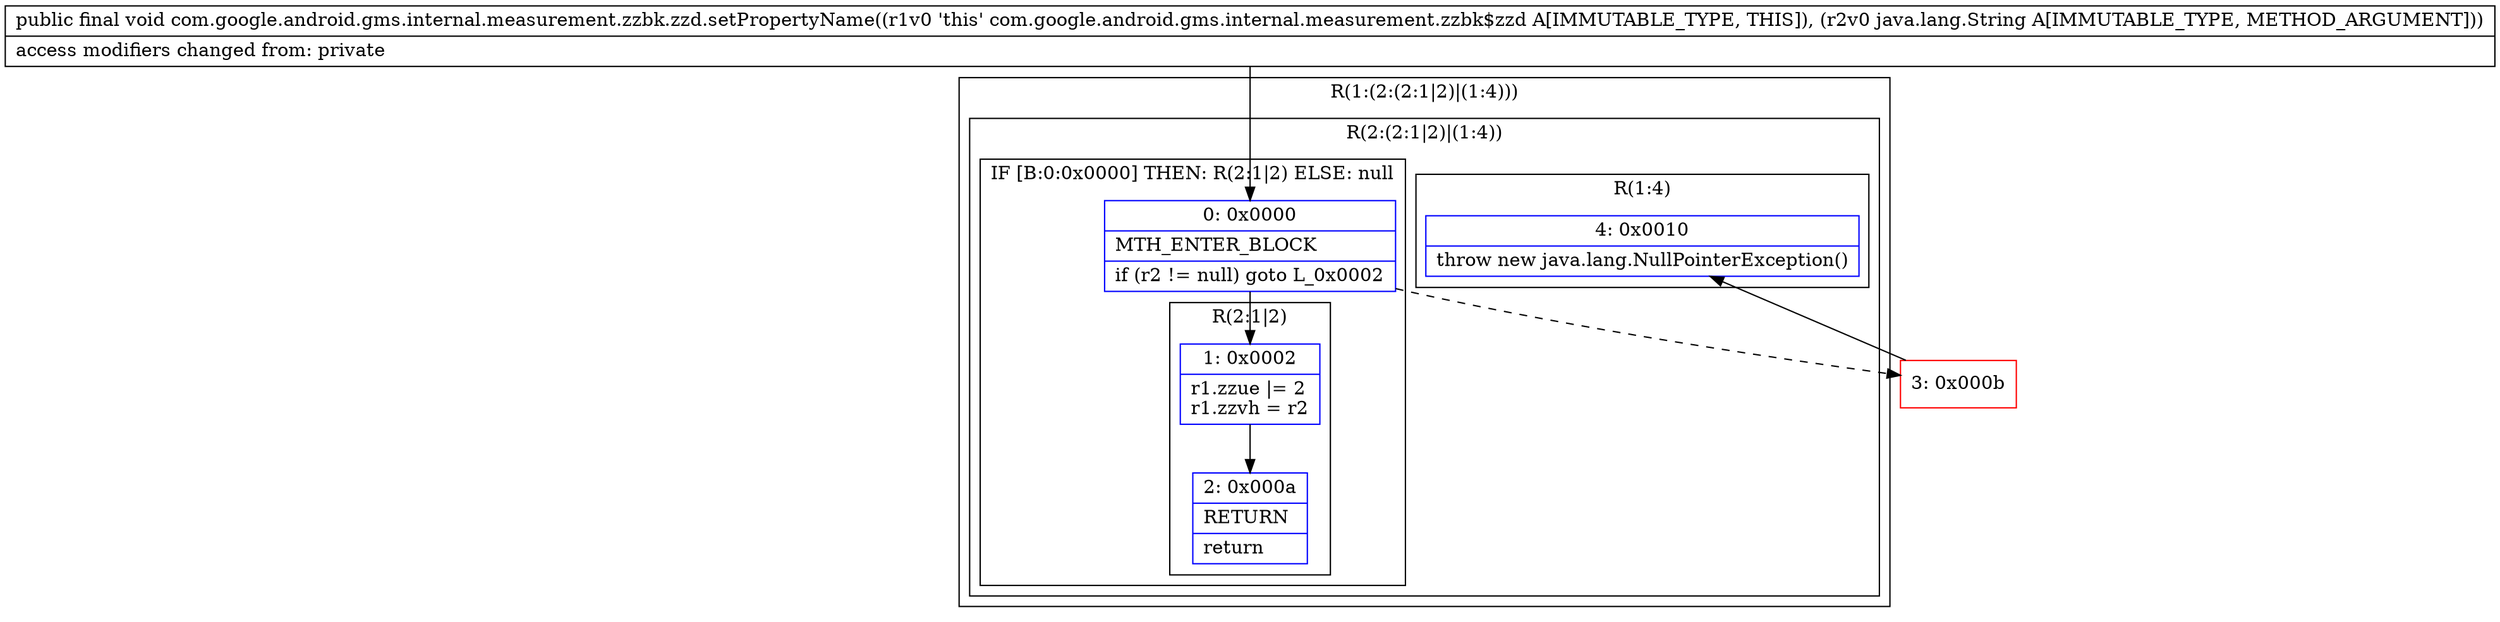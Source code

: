 digraph "CFG forcom.google.android.gms.internal.measurement.zzbk.zzd.setPropertyName(Ljava\/lang\/String;)V" {
subgraph cluster_Region_146812315 {
label = "R(1:(2:(2:1|2)|(1:4)))";
node [shape=record,color=blue];
subgraph cluster_Region_1007032534 {
label = "R(2:(2:1|2)|(1:4))";
node [shape=record,color=blue];
subgraph cluster_IfRegion_1217185237 {
label = "IF [B:0:0x0000] THEN: R(2:1|2) ELSE: null";
node [shape=record,color=blue];
Node_0 [shape=record,label="{0\:\ 0x0000|MTH_ENTER_BLOCK\l|if (r2 != null) goto L_0x0002\l}"];
subgraph cluster_Region_1398675574 {
label = "R(2:1|2)";
node [shape=record,color=blue];
Node_1 [shape=record,label="{1\:\ 0x0002|r1.zzue \|= 2\lr1.zzvh = r2\l}"];
Node_2 [shape=record,label="{2\:\ 0x000a|RETURN\l|return\l}"];
}
}
subgraph cluster_Region_1526418291 {
label = "R(1:4)";
node [shape=record,color=blue];
Node_4 [shape=record,label="{4\:\ 0x0010|throw new java.lang.NullPointerException()\l}"];
}
}
}
Node_3 [shape=record,color=red,label="{3\:\ 0x000b}"];
MethodNode[shape=record,label="{public final void com.google.android.gms.internal.measurement.zzbk.zzd.setPropertyName((r1v0 'this' com.google.android.gms.internal.measurement.zzbk$zzd A[IMMUTABLE_TYPE, THIS]), (r2v0 java.lang.String A[IMMUTABLE_TYPE, METHOD_ARGUMENT]))  | access modifiers changed from: private\l}"];
MethodNode -> Node_0;
Node_0 -> Node_1;
Node_0 -> Node_3[style=dashed];
Node_1 -> Node_2;
Node_3 -> Node_4;
}

